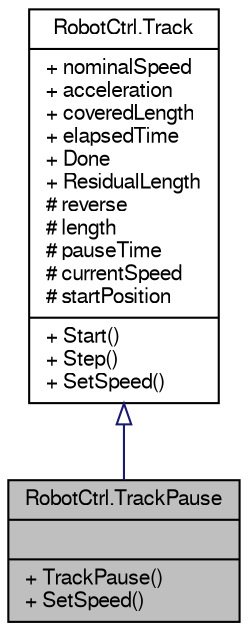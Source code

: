digraph G
{
  edge [fontname="FreeSans",fontsize="10",labelfontname="FreeSans",labelfontsize="10"];
  node [fontname="FreeSans",fontsize="10",shape=record];
  Node1 [label="{RobotCtrl.TrackPause\n||+ TrackPause()\l+ SetSpeed()\l}",height=0.2,width=0.4,color="black", fillcolor="grey75", style="filled" fontcolor="black"];
  Node2 -> Node1 [dir=back,color="midnightblue",fontsize="10",style="solid",arrowtail="empty"];
  Node2 [label="{RobotCtrl.Track\n|+ nominalSpeed\l+ acceleration\l+ coveredLength\l+ elapsedTime\l+ Done\l+ ResidualLength\l# reverse\l# length\l# pauseTime\l# currentSpeed\l# startPosition\l|+ Start()\l+ Step()\l+ SetSpeed()\l}",height=0.2,width=0.4,color="black", fillcolor="white", style="filled",URL="$class_robot_ctrl_1_1_track.html",tooltip="Klasse Track, dient als Basis f&uuml;r eine Strecke."];
}
